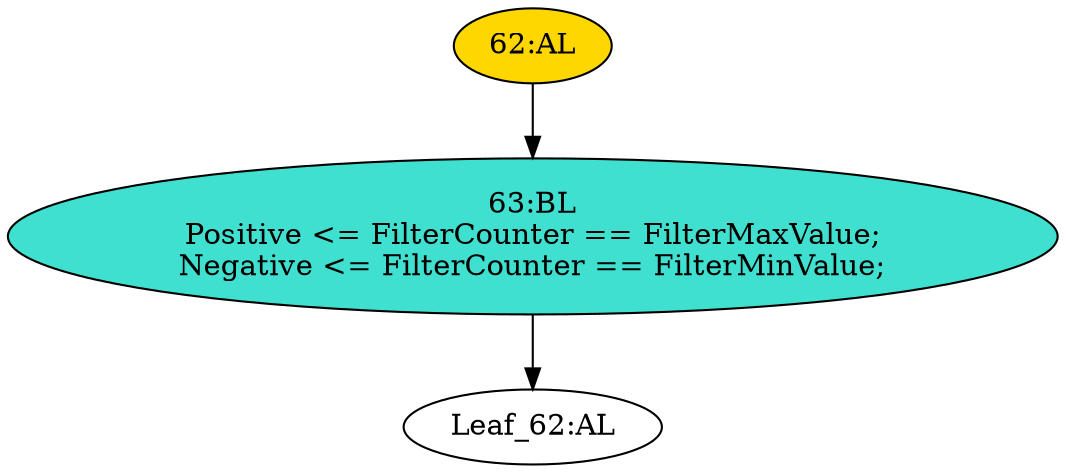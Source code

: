 strict digraph "" {
	node [label="\N"];
	"63:BL"	 [ast="<pyverilog.vparser.ast.Block object at 0x7f12a5f32810>",
		fillcolor=turquoise,
		label="63:BL
Positive <= FilterCounter == FilterMaxValue;
Negative <= FilterCounter == FilterMinValue;",
		statements="[<pyverilog.vparser.ast.NonblockingSubstitution object at 0x7f12a5f32ad0>, <pyverilog.vparser.ast.NonblockingSubstitution object \
at 0x7f12a5f32a50>]",
		style=filled,
		typ=Block];
	"Leaf_62:AL"	 [def_var="['Positive', 'Negative']",
		label="Leaf_62:AL"];
	"63:BL" -> "Leaf_62:AL"	 [cond="[]",
		lineno=None];
	"62:AL"	 [ast="<pyverilog.vparser.ast.Always object at 0x7f12a66418d0>",
		clk_sens=True,
		fillcolor=gold,
		label="62:AL",
		sens="['MainClock']",
		statements="[]",
		style=filled,
		typ=Always,
		use_var="['FilterCounter']"];
	"62:AL" -> "63:BL"	 [cond="[]",
		lineno=None];
}
